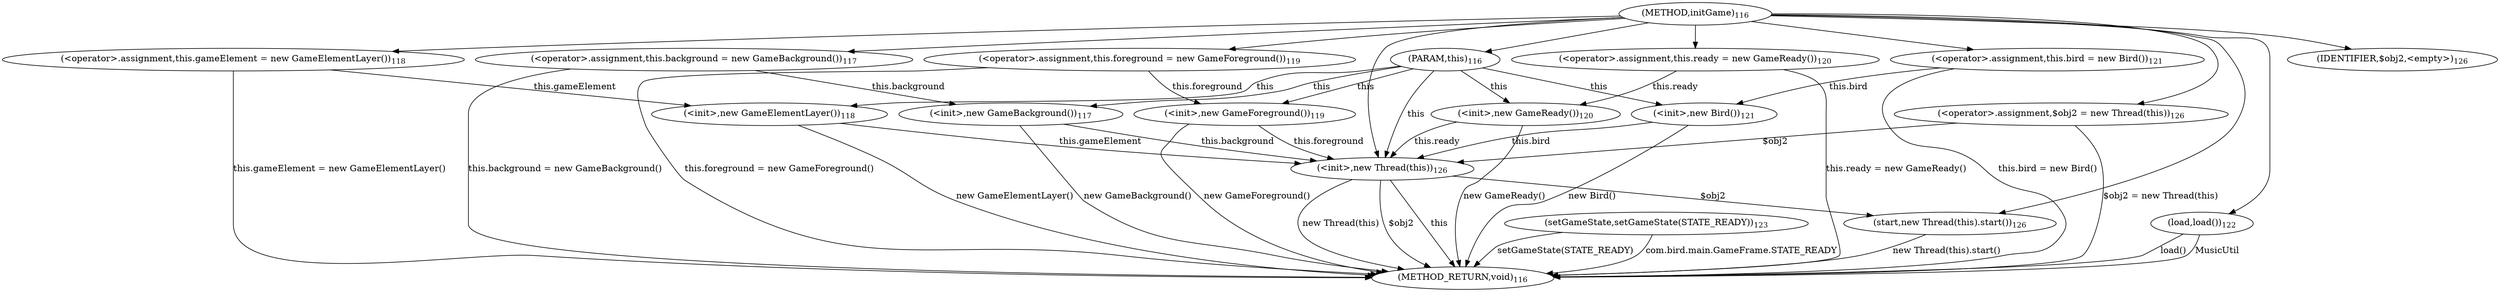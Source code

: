 digraph "initGame" {  
"848" [label = <(METHOD,initGame)<SUB>116</SUB>> ]
"912" [label = <(METHOD_RETURN,void)<SUB>116</SUB>> ]
"61" [label = <(PARAM,this)<SUB>116</SUB>> ]
"850" [label = <(&lt;operator&gt;.assignment,this.background = new GameBackground())<SUB>117</SUB>> ]
"855" [label = <(&lt;init&gt;,new GameBackground())<SUB>117</SUB>> ]
"859" [label = <(&lt;operator&gt;.assignment,this.gameElement = new GameElementLayer())<SUB>118</SUB>> ]
"864" [label = <(&lt;init&gt;,new GameElementLayer())<SUB>118</SUB>> ]
"868" [label = <(&lt;operator&gt;.assignment,this.foreground = new GameForeground())<SUB>119</SUB>> ]
"873" [label = <(&lt;init&gt;,new GameForeground())<SUB>119</SUB>> ]
"877" [label = <(&lt;operator&gt;.assignment,this.ready = new GameReady())<SUB>120</SUB>> ]
"882" [label = <(&lt;init&gt;,new GameReady())<SUB>120</SUB>> ]
"886" [label = <(&lt;operator&gt;.assignment,this.bird = new Bird())<SUB>121</SUB>> ]
"891" [label = <(&lt;init&gt;,new Bird())<SUB>121</SUB>> ]
"895" [label = <(load,load())<SUB>122</SUB>> ]
"897" [label = <(setGameState,setGameState(STATE_READY))<SUB>123</SUB>> ]
"901" [label = <(start,new Thread(this).start())<SUB>126</SUB>> ]
"850" [label = <(&lt;operator&gt;.assignment,this.background = new GameBackground())<SUB>117</SUB>> ]
"850" [label = <(&lt;operator&gt;.assignment,this.background = new GameBackground())<SUB>117</SUB>> ]
"855" [label = <(&lt;init&gt;,new GameBackground())<SUB>117</SUB>> ]
"859" [label = <(&lt;operator&gt;.assignment,this.gameElement = new GameElementLayer())<SUB>118</SUB>> ]
"859" [label = <(&lt;operator&gt;.assignment,this.gameElement = new GameElementLayer())<SUB>118</SUB>> ]
"864" [label = <(&lt;init&gt;,new GameElementLayer())<SUB>118</SUB>> ]
"868" [label = <(&lt;operator&gt;.assignment,this.foreground = new GameForeground())<SUB>119</SUB>> ]
"868" [label = <(&lt;operator&gt;.assignment,this.foreground = new GameForeground())<SUB>119</SUB>> ]
"873" [label = <(&lt;init&gt;,new GameForeground())<SUB>119</SUB>> ]
"877" [label = <(&lt;operator&gt;.assignment,this.ready = new GameReady())<SUB>120</SUB>> ]
"877" [label = <(&lt;operator&gt;.assignment,this.ready = new GameReady())<SUB>120</SUB>> ]
"882" [label = <(&lt;init&gt;,new GameReady())<SUB>120</SUB>> ]
"886" [label = <(&lt;operator&gt;.assignment,this.bird = new Bird())<SUB>121</SUB>> ]
"886" [label = <(&lt;operator&gt;.assignment,this.bird = new Bird())<SUB>121</SUB>> ]
"891" [label = <(&lt;init&gt;,new Bird())<SUB>121</SUB>> ]
"895" [label = <(load,load())<SUB>122</SUB>> ]
"897" [label = <(setGameState,setGameState(STATE_READY))<SUB>123</SUB>> ]
"901" [label = <(start,new Thread(this).start())<SUB>126</SUB>> ]
"904" [label = <(&lt;operator&gt;.assignment,$obj2 = new Thread(this))<SUB>126</SUB>> ]
"907" [label = <(&lt;init&gt;,new Thread(this))<SUB>126</SUB>> ]
"909" [label = <(IDENTIFIER,$obj2,&lt;empty&gt;)<SUB>126</SUB>> ]
"904" [label = <(&lt;operator&gt;.assignment,$obj2 = new Thread(this))<SUB>126</SUB>> ]
"904" [label = <(&lt;operator&gt;.assignment,$obj2 = new Thread(this))<SUB>126</SUB>> ]
"907" [label = <(&lt;init&gt;,new Thread(this))<SUB>126</SUB>> ]
"907" [label = <(&lt;init&gt;,new Thread(this))<SUB>126</SUB>> ]
  "850" -> "912"  [ label = "this.background = new GameBackground()"] 
  "855" -> "912"  [ label = "new GameBackground()"] 
  "859" -> "912"  [ label = "this.gameElement = new GameElementLayer()"] 
  "864" -> "912"  [ label = "new GameElementLayer()"] 
  "868" -> "912"  [ label = "this.foreground = new GameForeground()"] 
  "873" -> "912"  [ label = "new GameForeground()"] 
  "877" -> "912"  [ label = "this.ready = new GameReady()"] 
  "882" -> "912"  [ label = "new GameReady()"] 
  "886" -> "912"  [ label = "this.bird = new Bird()"] 
  "891" -> "912"  [ label = "new Bird()"] 
  "895" -> "912"  [ label = "load()"] 
  "897" -> "912"  [ label = "com.bird.main.GameFrame.STATE_READY"] 
  "897" -> "912"  [ label = "setGameState(STATE_READY)"] 
  "904" -> "912"  [ label = "$obj2 = new Thread(this)"] 
  "907" -> "912"  [ label = "$obj2"] 
  "907" -> "912"  [ label = "this"] 
  "907" -> "912"  [ label = "new Thread(this)"] 
  "901" -> "912"  [ label = "new Thread(this).start()"] 
  "895" -> "912"  [ label = "MusicUtil"] 
  "848" -> "61" 
  "848" -> "850" 
  "848" -> "859" 
  "848" -> "868" 
  "848" -> "877" 
  "848" -> "886" 
  "61" -> "855"  [ label = "this"] 
  "850" -> "855"  [ label = "this.background"] 
  "61" -> "864"  [ label = "this"] 
  "859" -> "864"  [ label = "this.gameElement"] 
  "61" -> "873"  [ label = "this"] 
  "868" -> "873"  [ label = "this.foreground"] 
  "61" -> "882"  [ label = "this"] 
  "877" -> "882"  [ label = "this.ready"] 
  "61" -> "891"  [ label = "this"] 
  "886" -> "891"  [ label = "this.bird"] 
  "848" -> "895" 
  "907" -> "901"  [ label = "$obj2"] 
  "848" -> "901" 
  "848" -> "904" 
  "848" -> "909" 
  "904" -> "907"  [ label = "$obj2"] 
  "848" -> "907" 
  "61" -> "907"  [ label = "this"] 
  "855" -> "907"  [ label = "this.background"] 
  "864" -> "907"  [ label = "this.gameElement"] 
  "873" -> "907"  [ label = "this.foreground"] 
  "882" -> "907"  [ label = "this.ready"] 
  "891" -> "907"  [ label = "this.bird"] 
}
